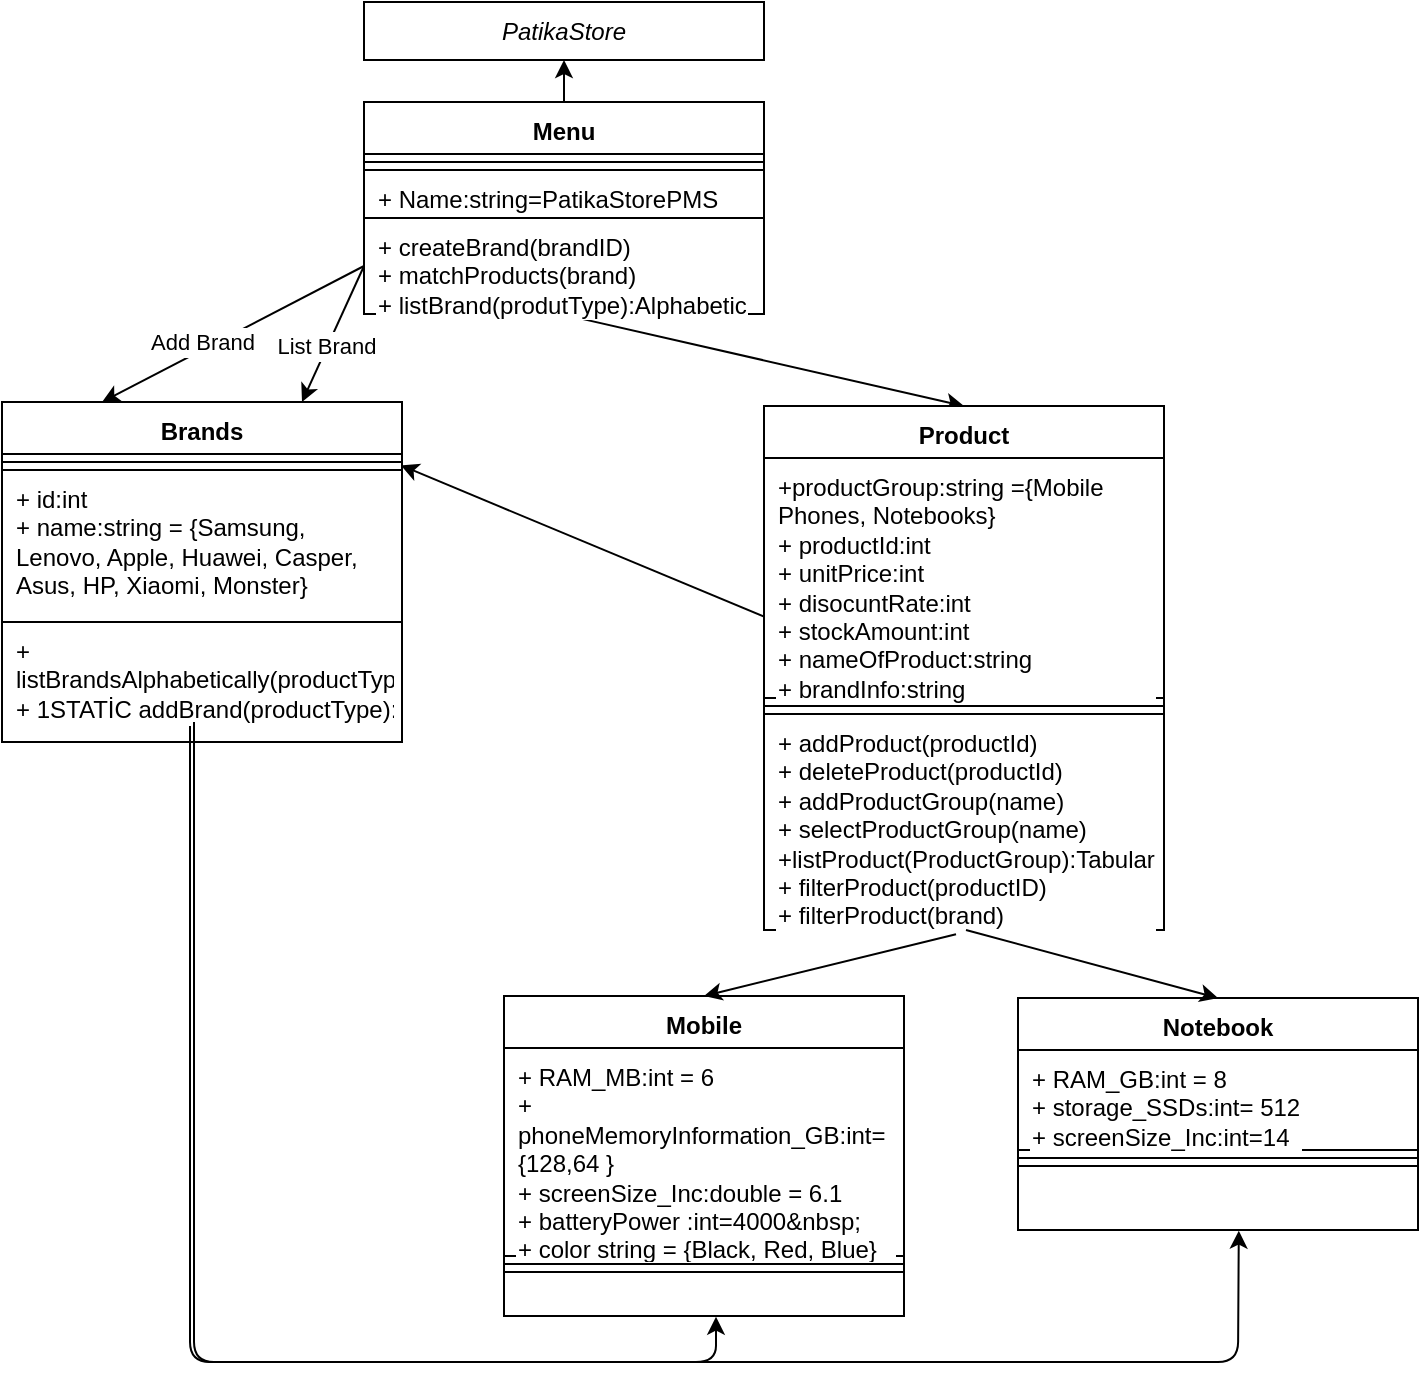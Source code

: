 <mxfile>
    <diagram id="CI9G0AktnCXbJ8z35fBC" name="Page-1">
        <mxGraphModel dx="1060" dy="3786" grid="1" gridSize="10" guides="1" tooltips="1" connect="1" arrows="1" fold="1" page="1" pageScale="1" pageWidth="1169" pageHeight="827" background="#FFFFFF" math="0" shadow="0">
            <root>
                <mxCell id="0"/>
                <mxCell id="1" parent="0"/>
                <mxCell id="141" style="edgeStyle=none;html=1;entryX=0.53;entryY=1.015;entryDx=0;entryDy=0;entryPerimeter=0;fontColor=#000000;labelBackgroundColor=#FFFFFF;labelBorderColor=#FFFFFF;strokeColor=#000000;" parent="1" target="159" edge="1">
                    <mxGeometry relative="1" as="geometry">
                        <mxPoint x="224" y="-2920" as="sourcePoint"/>
                        <mxPoint x="479" y="-2636.7" as="targetPoint"/>
                        <Array as="points">
                            <mxPoint x="224" y="-2600"/>
                            <mxPoint x="487" y="-2600"/>
                        </Array>
                    </mxGeometry>
                </mxCell>
                <mxCell id="142" value="Brands" style="swimlane;fontStyle=1;align=center;verticalAlign=top;childLayout=stackLayout;horizontal=1;startSize=26;horizontalStack=0;resizeParent=1;resizeParentMax=0;resizeLast=0;collapsible=1;marginBottom=0;whiteSpace=wrap;fontColor=#000000;labelBackgroundColor=#FFFFFF;labelBorderColor=#FFFFFF;strokeColor=#000000;" parent="1" vertex="1">
                    <mxGeometry x="130" y="-3080" width="200" height="170" as="geometry"/>
                </mxCell>
                <mxCell id="144" value="" style="line;strokeWidth=1;fillColor=none;align=left;verticalAlign=middle;spacingTop=-1;spacingLeft=3;spacingRight=3;rotatable=0;labelPosition=right;points=[];portConstraint=eastwest;whiteSpace=wrap;fontColor=#000000;labelBackgroundColor=#FFFFFF;labelBorderColor=#FFFFFF;strokeColor=#000000;" parent="142" vertex="1">
                    <mxGeometry y="26" width="200" height="8" as="geometry"/>
                </mxCell>
                <mxCell id="145" value="+ id:int&#10;+ name:string = {Samsung, Lenovo, Apple, Huawei, Casper, Asus, HP, Xiaomi, Monster}&#10;" style="text;strokeColor=#000000;fillColor=none;align=left;verticalAlign=top;spacingLeft=4;spacingRight=4;overflow=hidden;rotatable=0;points=[[0,0.5],[1,0.5]];portConstraint=eastwest;whiteSpace=wrap;fontColor=#000000;labelBackgroundColor=#FFFFFF;labelBorderColor=#FFFFFF;" parent="142" vertex="1">
                    <mxGeometry y="34" width="200" height="76" as="geometry"/>
                </mxCell>
                <mxCell id="143" value="+ listBrandsAlphabetically(productType):returnType&#10;+ 1STATİC addBrand(productType):returnType" style="text;strokeColor=#000000;fillColor=none;align=left;verticalAlign=top;spacingLeft=4;spacingRight=4;overflow=hidden;rotatable=0;points=[[0,0.5],[1,0.5]];portConstraint=eastwest;whiteSpace=wrap;fontColor=#000000;labelBackgroundColor=#FFFFFF;labelBorderColor=#FFFFFF;" parent="142" vertex="1">
                    <mxGeometry y="110" width="200" height="60" as="geometry"/>
                </mxCell>
                <mxCell id="146" style="edgeStyle=none;html=1;entryX=0.5;entryY=0;entryDx=0;entryDy=0;startArrow=none;exitX=0.482;exitY=0.991;exitDx=0;exitDy=0;exitPerimeter=0;fontColor=#000000;labelBackgroundColor=#FFFFFF;labelBorderColor=#FFFFFF;strokeColor=#000000;" parent="1" source="150" target="152" edge="1">
                    <mxGeometry relative="1" as="geometry">
                        <mxPoint x="411" y="-3160" as="sourcePoint"/>
                    </mxGeometry>
                </mxCell>
                <mxCell id="188" value="" style="edgeStyle=none;html=1;" edge="1" parent="1" source="147" target="186">
                    <mxGeometry relative="1" as="geometry"/>
                </mxCell>
                <mxCell id="147" value="Menu" style="swimlane;fontStyle=1;align=center;verticalAlign=top;childLayout=stackLayout;horizontal=1;startSize=26;horizontalStack=0;resizeParent=1;resizeParentMax=0;resizeLast=0;collapsible=1;marginBottom=0;whiteSpace=wrap;fontColor=#000000;labelBackgroundColor=#FFFFFF;labelBorderColor=#FFFFFF;strokeColor=#000000;" parent="1" vertex="1">
                    <mxGeometry x="311" y="-3230" width="200" height="106" as="geometry"/>
                </mxCell>
                <mxCell id="149" value="" style="line;strokeWidth=1;fillColor=none;align=left;verticalAlign=middle;spacingTop=-1;spacingLeft=3;spacingRight=3;rotatable=0;labelPosition=right;points=[];portConstraint=eastwest;whiteSpace=wrap;fontColor=#000000;labelBackgroundColor=#FFFFFF;labelBorderColor=#FFFFFF;strokeColor=#000000;" parent="147" vertex="1">
                    <mxGeometry y="26" width="200" height="8" as="geometry"/>
                </mxCell>
                <mxCell id="148" value="+ Name:string=PatikaStorePMS" style="text;strokeColor=#000000;fillColor=none;align=left;verticalAlign=top;spacingLeft=4;spacingRight=4;overflow=hidden;rotatable=0;points=[[0,0.5],[1,0.5]];portConstraint=eastwest;whiteSpace=wrap;fontColor=#000000;labelBackgroundColor=#FFFFFF;labelBorderColor=#FFFFFF;" parent="147" vertex="1">
                    <mxGeometry y="34" width="200" height="24" as="geometry"/>
                </mxCell>
                <mxCell id="150" value="+ createBrand(brandID)&#10;+ matchProducts(brand)&#10;+ listBrand(produtType):Alphabetic" style="text;strokeColor=#000000;fillColor=none;align=left;verticalAlign=top;spacingLeft=4;spacingRight=4;overflow=hidden;rotatable=0;points=[[0,0.5],[1,0.5]];portConstraint=eastwest;whiteSpace=wrap;fontColor=#000000;labelBackgroundColor=#FFFFFF;labelBorderColor=#FFFFFF;" parent="147" vertex="1">
                    <mxGeometry y="58" width="200" height="48" as="geometry"/>
                </mxCell>
                <mxCell id="151" style="edgeStyle=none;html=1;entryX=0.997;entryY=-0.031;entryDx=0;entryDy=0;exitX=0;exitY=0.661;exitDx=0;exitDy=0;entryPerimeter=0;exitPerimeter=0;fontColor=#000000;labelBackgroundColor=#FFFFFF;labelBorderColor=#FFFFFF;strokeColor=#000000;" parent="1" source="153" target="145" edge="1">
                    <mxGeometry relative="1" as="geometry">
                        <mxPoint x="610" y="-2878" as="targetPoint"/>
                        <mxPoint x="611" y="-2838" as="sourcePoint"/>
                    </mxGeometry>
                </mxCell>
                <mxCell id="152" value="Product" style="swimlane;fontStyle=1;align=center;verticalAlign=top;childLayout=stackLayout;horizontal=1;startSize=26;horizontalStack=0;resizeParent=1;resizeParentMax=0;resizeLast=0;collapsible=1;marginBottom=0;whiteSpace=wrap;fontColor=#000000;labelBackgroundColor=#FFFFFF;labelBorderColor=#FFFFFF;strokeColor=#000000;" parent="1" vertex="1">
                    <mxGeometry x="511" y="-3078" width="200" height="262" as="geometry"/>
                </mxCell>
                <mxCell id="153" value="+productGroup:string ={Mobile Phones, Notebooks}&#10;+ productId:int&#10;+ unitPrice:int&#10;+ disocuntRate:int&#10;+ stockAmount:int&#10;+ nameOfProduct:string&#10;+ brandInfo:string" style="text;strokeColor=#000000;fillColor=none;align=left;verticalAlign=top;spacingLeft=4;spacingRight=4;overflow=hidden;rotatable=0;points=[[0,0.5],[1,0.5]];portConstraint=eastwest;whiteSpace=wrap;fontColor=#000000;labelBackgroundColor=#FFFFFF;labelBorderColor=#FFFFFF;" parent="152" vertex="1">
                    <mxGeometry y="26" width="200" height="120" as="geometry"/>
                </mxCell>
                <mxCell id="154" value="" style="line;strokeWidth=1;fillColor=none;align=left;verticalAlign=middle;spacingTop=-1;spacingLeft=3;spacingRight=3;rotatable=0;labelPosition=right;points=[];portConstraint=eastwest;whiteSpace=wrap;fontColor=#000000;labelBackgroundColor=#FFFFFF;labelBorderColor=#FFFFFF;strokeColor=#000000;" parent="152" vertex="1">
                    <mxGeometry y="146" width="200" height="8" as="geometry"/>
                </mxCell>
                <mxCell id="155" value="+ addProduct(productId)&#10;+ deleteProduct(productId)&#10;+ addProductGroup(name)&#10;+ selectProductGroup(name)&#10;+listProduct(ProductGroup):Tabular&#10;+ filterProduct(productID)&#10;+ filterProduct(brand)&#10;" style="text;strokeColor=#000000;fillColor=none;align=left;verticalAlign=top;spacingLeft=4;spacingRight=4;overflow=hidden;rotatable=0;points=[[0,0.5],[1,0.5]];portConstraint=eastwest;whiteSpace=wrap;fontColor=#000000;labelBackgroundColor=#FFFFFF;labelBorderColor=#FFFFFF;" parent="152" vertex="1">
                    <mxGeometry y="154" width="200" height="108" as="geometry"/>
                </mxCell>
                <mxCell id="156" value="Mobile" style="swimlane;fontStyle=1;align=center;verticalAlign=top;childLayout=stackLayout;horizontal=1;startSize=26;horizontalStack=0;resizeParent=1;resizeParentMax=0;resizeLast=0;collapsible=1;marginBottom=0;whiteSpace=wrap;fontColor=#000000;labelBackgroundColor=#FFFFFF;labelBorderColor=#FFFFFF;strokeColor=#000000;" parent="1" vertex="1">
                    <mxGeometry x="381" y="-2783" width="200" height="160" as="geometry"/>
                </mxCell>
                <mxCell id="157" value="+ RAM_MB:int = 6&#10;+ phoneMemoryInformation_GB:int= {128,64 }&#10;+ screenSize_Inc:double = 6.1&#10;+ batteryPower :int=4000&amp;nbsp;&#10;+ color string = {Black, Red, Blue}" style="text;strokeColor=#000000;fillColor=none;align=left;verticalAlign=top;spacingLeft=4;spacingRight=4;overflow=hidden;rotatable=0;points=[[0,0.5],[1,0.5]];portConstraint=eastwest;whiteSpace=wrap;fontColor=#000000;labelBackgroundColor=#FFFFFF;labelBorderColor=#FFFFFF;" parent="156" vertex="1">
                    <mxGeometry y="26" width="200" height="104" as="geometry"/>
                </mxCell>
                <mxCell id="158" value="" style="line;strokeWidth=1;fillColor=none;align=left;verticalAlign=middle;spacingTop=-1;spacingLeft=3;spacingRight=3;rotatable=0;labelPosition=right;points=[];portConstraint=eastwest;whiteSpace=wrap;fontColor=#000000;labelBackgroundColor=#FFFFFF;labelBorderColor=#FFFFFF;strokeColor=#000000;" parent="156" vertex="1">
                    <mxGeometry y="130" width="200" height="8" as="geometry"/>
                </mxCell>
                <mxCell id="159" value="" style="text;strokeColor=#000000;fillColor=none;align=left;verticalAlign=top;spacingLeft=4;spacingRight=4;overflow=hidden;rotatable=0;points=[[0,0.5],[1,0.5]];portConstraint=eastwest;whiteSpace=wrap;fontColor=#000000;labelBackgroundColor=#FFFFFF;labelBorderColor=#FFFFFF;" parent="156" vertex="1">
                    <mxGeometry y="138" width="200" height="22" as="geometry"/>
                </mxCell>
                <mxCell id="160" style="edgeStyle=none;html=1;entryX=0.552;entryY=1.01;entryDx=0;entryDy=0;entryPerimeter=0;fontColor=#000000;labelBackgroundColor=#FFFFFF;labelBorderColor=#FFFFFF;strokeColor=#000000;" parent="1" target="164" edge="1">
                    <mxGeometry relative="1" as="geometry">
                        <mxPoint x="226" y="-2920" as="sourcePoint"/>
                        <mxPoint x="611" y="-2671" as="targetPoint"/>
                        <Array as="points">
                            <mxPoint x="226" y="-2600"/>
                            <mxPoint x="748" y="-2600"/>
                        </Array>
                    </mxGeometry>
                </mxCell>
                <mxCell id="161" value="Notebook" style="swimlane;fontStyle=1;align=center;verticalAlign=top;childLayout=stackLayout;horizontal=1;startSize=26;horizontalStack=0;resizeParent=1;resizeParentMax=0;resizeLast=0;collapsible=1;marginBottom=0;whiteSpace=wrap;fontColor=#000000;labelBackgroundColor=#FFFFFF;labelBorderColor=#FFFFFF;strokeColor=#000000;" parent="1" vertex="1">
                    <mxGeometry x="638" y="-2782" width="200" height="116" as="geometry"/>
                </mxCell>
                <mxCell id="162" value="+ RAM_GB:int = 8&#10;+ storage_SSDs:int= 512&#10;+ screenSize_Inc:int=14&#10;" style="text;strokeColor=#000000;fillColor=none;align=left;verticalAlign=top;spacingLeft=4;spacingRight=4;overflow=hidden;rotatable=0;points=[[0,0.5],[1,0.5]];portConstraint=eastwest;whiteSpace=wrap;fontColor=#000000;labelBackgroundColor=#FFFFFF;labelBorderColor=#FFFFFF;" parent="161" vertex="1">
                    <mxGeometry y="26" width="200" height="50" as="geometry"/>
                </mxCell>
                <mxCell id="163" value="" style="line;strokeWidth=1;fillColor=none;align=left;verticalAlign=middle;spacingTop=-1;spacingLeft=3;spacingRight=3;rotatable=0;labelPosition=right;points=[];portConstraint=eastwest;whiteSpace=wrap;fontColor=#000000;labelBackgroundColor=#FFFFFF;labelBorderColor=#FFFFFF;strokeColor=#000000;" parent="161" vertex="1">
                    <mxGeometry y="76" width="200" height="8" as="geometry"/>
                </mxCell>
                <mxCell id="164" value="" style="text;strokeColor=#000000;fillColor=none;align=left;verticalAlign=top;spacingLeft=4;spacingRight=4;overflow=hidden;rotatable=0;points=[[0,0.5],[1,0.5]];portConstraint=eastwest;whiteSpace=wrap;fontColor=#000000;labelBackgroundColor=#FFFFFF;labelBorderColor=#FFFFFF;" parent="161" vertex="1">
                    <mxGeometry y="84" width="200" height="32" as="geometry"/>
                </mxCell>
                <mxCell id="168" style="edgeStyle=none;html=1;exitX=0;exitY=0.5;exitDx=0;exitDy=0;entryX=0.25;entryY=0;entryDx=0;entryDy=0;fontColor=#000000;labelBackgroundColor=#FFFFFF;labelBorderColor=#FFFFFF;strokeColor=#000000;" parent="1" source="150" target="142" edge="1">
                    <mxGeometry relative="1" as="geometry">
                        <Array as="points"/>
                    </mxGeometry>
                </mxCell>
                <mxCell id="169" value="Add Brand" style="edgeLabel;html=1;align=center;verticalAlign=middle;resizable=0;points=[];fontColor=#000000;labelBackgroundColor=#FFFFFF;labelBorderColor=#FFFFFF;strokeColor=#000000;" parent="168" vertex="1" connectable="0">
                    <mxGeometry x="0.186" y="-2" relative="1" as="geometry">
                        <mxPoint x="-3" y="-1" as="offset"/>
                    </mxGeometry>
                </mxCell>
                <mxCell id="182" style="edgeStyle=none;html=1;exitX=0;exitY=0.5;exitDx=0;exitDy=0;entryX=0.75;entryY=0;entryDx=0;entryDy=0;fontColor=#000000;labelBackgroundColor=#FFFFFF;labelBorderColor=#FFFFFF;strokeColor=#000000;" parent="1" source="150" target="142" edge="1">
                    <mxGeometry relative="1" as="geometry">
                        <mxPoint x="108.2" y="-2878.004" as="sourcePoint"/>
                        <mxPoint x="113" y="-2758.63" as="targetPoint"/>
                        <Array as="points"/>
                    </mxGeometry>
                </mxCell>
                <mxCell id="183" value="List Brand" style="edgeLabel;html=1;align=center;verticalAlign=middle;resizable=0;points=[];fontColor=#000000;labelBackgroundColor=#FFFFFF;labelBorderColor=#FFFFFF;strokeColor=#000000;" parent="182" vertex="1" connectable="0">
                    <mxGeometry x="0.186" y="-2" relative="1" as="geometry">
                        <mxPoint x="1" as="offset"/>
                    </mxGeometry>
                </mxCell>
                <mxCell id="184" style="edgeStyle=none;html=1;entryX=0.5;entryY=0;entryDx=0;entryDy=0;exitX=0.48;exitY=1.02;exitDx=0;exitDy=0;exitPerimeter=0;fontColor=#000000;labelBackgroundColor=#FFFFFF;labelBorderColor=#FFFFFF;strokeColor=#000000;" parent="1" source="155" target="156" edge="1">
                    <mxGeometry relative="1" as="geometry">
                        <mxPoint x="611" y="-2838" as="sourcePoint"/>
                    </mxGeometry>
                </mxCell>
                <mxCell id="185" style="edgeStyle=none;html=1;entryX=0.5;entryY=0;entryDx=0;entryDy=0;exitX=0.505;exitY=1;exitDx=0;exitDy=0;exitPerimeter=0;fontColor=#000000;labelBackgroundColor=#FFFFFF;labelBorderColor=#FFFFFF;strokeColor=#000000;" parent="1" source="155" target="161" edge="1">
                    <mxGeometry relative="1" as="geometry">
                        <mxPoint x="611" y="-2838" as="sourcePoint"/>
                    </mxGeometry>
                </mxCell>
                <mxCell id="186" value="&lt;span style=&quot;font-family: &amp;#34;helvetica&amp;#34; ; font-size: 12px ; letter-spacing: normal ; text-align: center ; text-indent: 0px ; text-transform: none ; word-spacing: 0px ; display: inline ; float: none&quot;&gt;&lt;i&gt;PatikaStore&lt;/i&gt;&lt;/span&gt;" style="rounded=0;whiteSpace=wrap;html=1;fontColor=#000000;labelBackgroundColor=#FFFFFF;labelBorderColor=#FFFFFF;strokeColor=#000000;" parent="1" vertex="1">
                    <mxGeometry x="311" y="-3280" width="200" height="29" as="geometry"/>
                </mxCell>
            </root>
        </mxGraphModel>
    </diagram>
</mxfile>